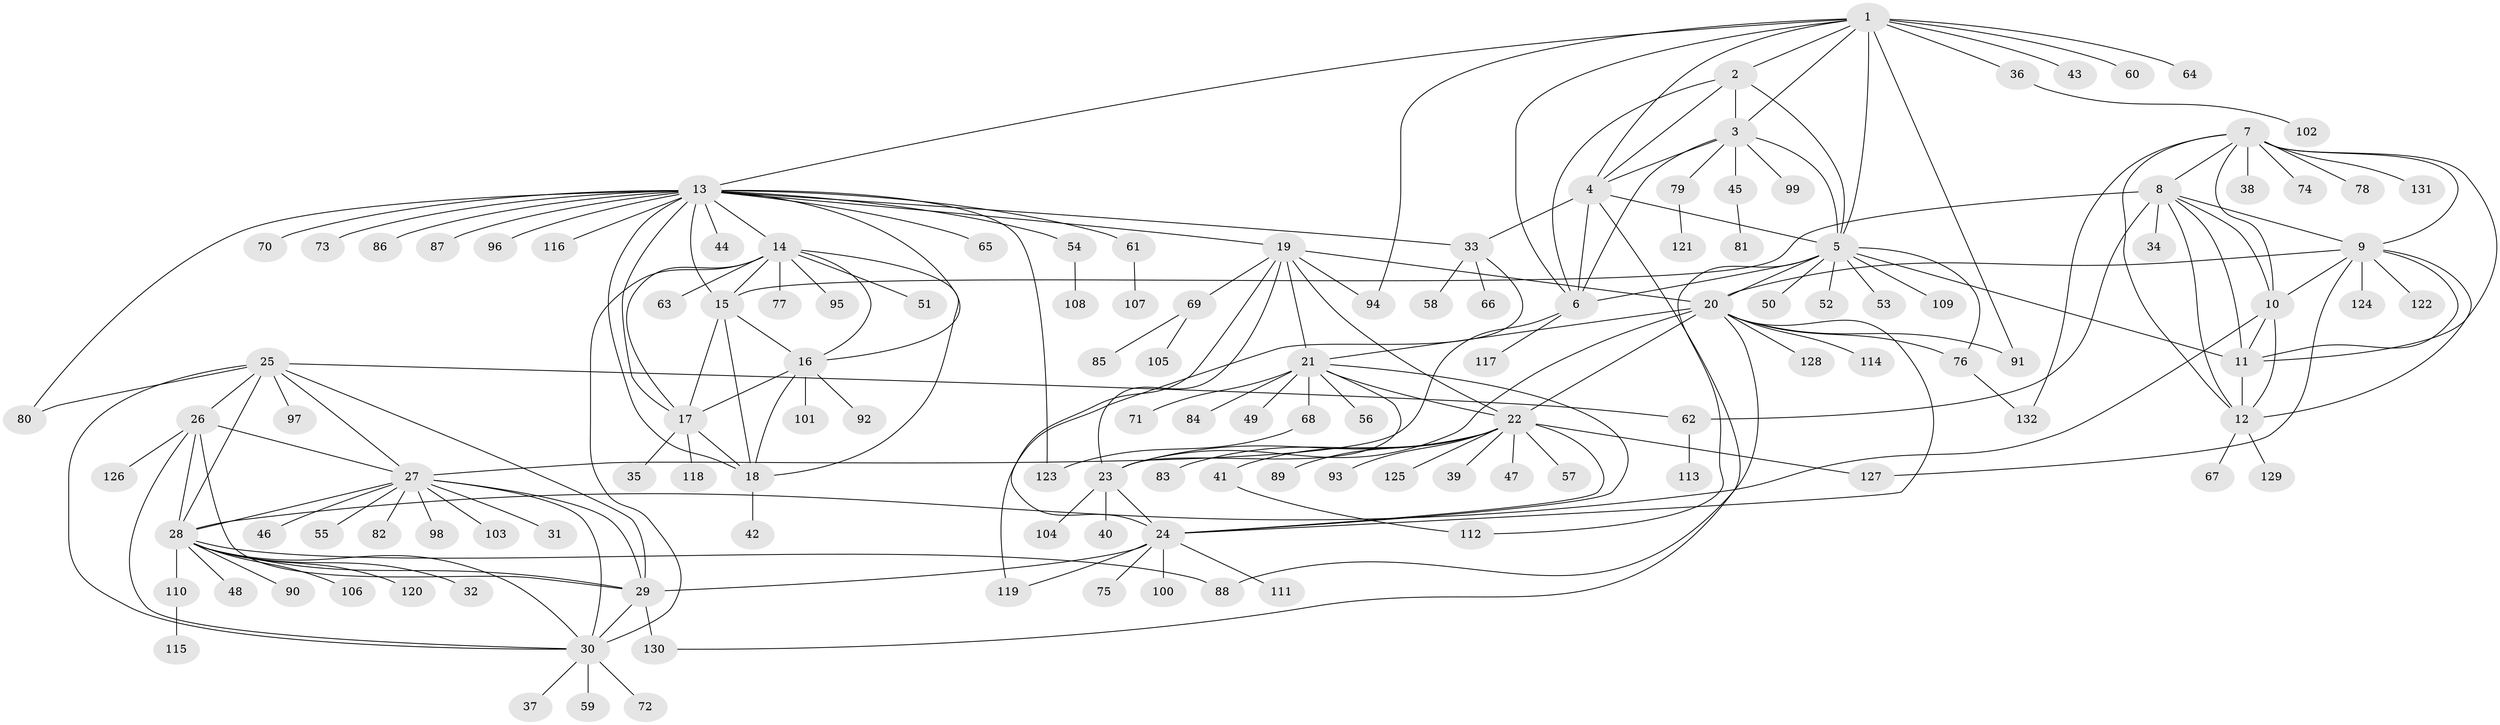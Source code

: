 // coarse degree distribution, {11: 0.009345794392523364, 4: 0.028037383177570093, 9: 0.04672897196261682, 12: 0.009345794392523364, 6: 0.037383177570093455, 7: 0.028037383177570093, 17: 0.009345794392523364, 5: 0.018691588785046728, 10: 0.028037383177570093, 13: 0.009345794392523364, 16: 0.009345794392523364, 1: 0.6635514018691588, 2: 0.102803738317757}
// Generated by graph-tools (version 1.1) at 2025/24/03/03/25 07:24:17]
// undirected, 132 vertices, 200 edges
graph export_dot {
graph [start="1"]
  node [color=gray90,style=filled];
  1;
  2;
  3;
  4;
  5;
  6;
  7;
  8;
  9;
  10;
  11;
  12;
  13;
  14;
  15;
  16;
  17;
  18;
  19;
  20;
  21;
  22;
  23;
  24;
  25;
  26;
  27;
  28;
  29;
  30;
  31;
  32;
  33;
  34;
  35;
  36;
  37;
  38;
  39;
  40;
  41;
  42;
  43;
  44;
  45;
  46;
  47;
  48;
  49;
  50;
  51;
  52;
  53;
  54;
  55;
  56;
  57;
  58;
  59;
  60;
  61;
  62;
  63;
  64;
  65;
  66;
  67;
  68;
  69;
  70;
  71;
  72;
  73;
  74;
  75;
  76;
  77;
  78;
  79;
  80;
  81;
  82;
  83;
  84;
  85;
  86;
  87;
  88;
  89;
  90;
  91;
  92;
  93;
  94;
  95;
  96;
  97;
  98;
  99;
  100;
  101;
  102;
  103;
  104;
  105;
  106;
  107;
  108;
  109;
  110;
  111;
  112;
  113;
  114;
  115;
  116;
  117;
  118;
  119;
  120;
  121;
  122;
  123;
  124;
  125;
  126;
  127;
  128;
  129;
  130;
  131;
  132;
  1 -- 2;
  1 -- 3;
  1 -- 4;
  1 -- 5;
  1 -- 6;
  1 -- 13;
  1 -- 36;
  1 -- 43;
  1 -- 60;
  1 -- 64;
  1 -- 91;
  1 -- 94;
  2 -- 3;
  2 -- 4;
  2 -- 5;
  2 -- 6;
  3 -- 4;
  3 -- 5;
  3 -- 6;
  3 -- 45;
  3 -- 79;
  3 -- 99;
  4 -- 5;
  4 -- 6;
  4 -- 33;
  4 -- 130;
  5 -- 6;
  5 -- 11;
  5 -- 20;
  5 -- 50;
  5 -- 52;
  5 -- 53;
  5 -- 76;
  5 -- 109;
  5 -- 112;
  6 -- 27;
  6 -- 117;
  7 -- 8;
  7 -- 9;
  7 -- 10;
  7 -- 11;
  7 -- 12;
  7 -- 38;
  7 -- 74;
  7 -- 78;
  7 -- 131;
  7 -- 132;
  8 -- 9;
  8 -- 10;
  8 -- 11;
  8 -- 12;
  8 -- 15;
  8 -- 34;
  8 -- 62;
  9 -- 10;
  9 -- 11;
  9 -- 12;
  9 -- 20;
  9 -- 122;
  9 -- 124;
  9 -- 127;
  10 -- 11;
  10 -- 12;
  10 -- 28;
  11 -- 12;
  12 -- 67;
  12 -- 129;
  13 -- 14;
  13 -- 15;
  13 -- 16;
  13 -- 17;
  13 -- 18;
  13 -- 19;
  13 -- 33;
  13 -- 44;
  13 -- 54;
  13 -- 61;
  13 -- 65;
  13 -- 70;
  13 -- 73;
  13 -- 80;
  13 -- 86;
  13 -- 87;
  13 -- 96;
  13 -- 116;
  13 -- 123;
  14 -- 15;
  14 -- 16;
  14 -- 17;
  14 -- 18;
  14 -- 30;
  14 -- 51;
  14 -- 63;
  14 -- 77;
  14 -- 95;
  15 -- 16;
  15 -- 17;
  15 -- 18;
  16 -- 17;
  16 -- 18;
  16 -- 92;
  16 -- 101;
  17 -- 18;
  17 -- 35;
  17 -- 118;
  18 -- 42;
  19 -- 20;
  19 -- 21;
  19 -- 22;
  19 -- 23;
  19 -- 24;
  19 -- 69;
  19 -- 94;
  20 -- 21;
  20 -- 22;
  20 -- 23;
  20 -- 24;
  20 -- 76;
  20 -- 88;
  20 -- 91;
  20 -- 114;
  20 -- 128;
  21 -- 22;
  21 -- 23;
  21 -- 24;
  21 -- 49;
  21 -- 56;
  21 -- 68;
  21 -- 71;
  21 -- 84;
  22 -- 23;
  22 -- 24;
  22 -- 39;
  22 -- 41;
  22 -- 47;
  22 -- 57;
  22 -- 83;
  22 -- 89;
  22 -- 93;
  22 -- 125;
  22 -- 127;
  23 -- 24;
  23 -- 40;
  23 -- 104;
  24 -- 29;
  24 -- 75;
  24 -- 100;
  24 -- 111;
  24 -- 119;
  25 -- 26;
  25 -- 27;
  25 -- 28;
  25 -- 29;
  25 -- 30;
  25 -- 62;
  25 -- 80;
  25 -- 97;
  26 -- 27;
  26 -- 28;
  26 -- 29;
  26 -- 30;
  26 -- 126;
  27 -- 28;
  27 -- 29;
  27 -- 30;
  27 -- 31;
  27 -- 46;
  27 -- 55;
  27 -- 82;
  27 -- 98;
  27 -- 103;
  28 -- 29;
  28 -- 30;
  28 -- 32;
  28 -- 48;
  28 -- 88;
  28 -- 90;
  28 -- 106;
  28 -- 110;
  28 -- 120;
  29 -- 30;
  29 -- 130;
  30 -- 37;
  30 -- 59;
  30 -- 72;
  33 -- 58;
  33 -- 66;
  33 -- 119;
  36 -- 102;
  41 -- 112;
  45 -- 81;
  54 -- 108;
  61 -- 107;
  62 -- 113;
  68 -- 123;
  69 -- 85;
  69 -- 105;
  76 -- 132;
  79 -- 121;
  110 -- 115;
}
